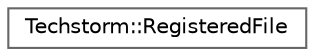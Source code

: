 digraph "Graphical Class Hierarchy"
{
 // LATEX_PDF_SIZE
  bgcolor="transparent";
  edge [fontname=Helvetica,fontsize=10,labelfontname=Helvetica,labelfontsize=10];
  node [fontname=Helvetica,fontsize=10,shape=box,height=0.2,width=0.4];
  rankdir="LR";
  Node0 [id="Node000000",label="Techstorm::RegisteredFile",height=0.2,width=0.4,color="grey40", fillcolor="white", style="filled",URL="$de/d03/class_techstorm_1_1_registered_file.html",tooltip=" "];
}
